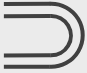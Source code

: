 <mxfile version="25.0.1">
  <diagram name="第 1 页" id="ewl9boTtj5eG1xmZE2dz">
    <mxGraphModel dx="292" dy="186" grid="1" gridSize="3.937" guides="1" tooltips="1" connect="1" arrows="1" fold="1" page="1" pageScale="1" pageWidth="48" pageHeight="48" background="#EBEBEB" math="0" shadow="0">
      <root>
        <mxCell id="0" />
        <mxCell id="1" parent="0" />
        <mxCell id="fynwp63BMtUVv1NS4_NJ-11" value="" style="endArrow=none;html=1;rounded=0;strokeWidth=2;strokeColor=#404040;exitX=0.494;exitY=0.001;exitDx=0;exitDy=0;exitPerimeter=0;" parent="1" edge="1">
          <mxGeometry width="50" height="50" relative="1" as="geometry">
            <mxPoint x="27.246" y="7.871" as="sourcePoint" />
            <mxPoint x="3.94" y="7.97" as="targetPoint" />
          </mxGeometry>
        </mxCell>
        <mxCell id="fynwp63BMtUVv1NS4_NJ-14" value="" style="endArrow=none;html=1;rounded=0;strokeWidth=2;strokeColor=#404040;exitX=0.494;exitY=0.001;exitDx=0;exitDy=0;exitPerimeter=0;" parent="1" edge="1">
          <mxGeometry width="50" height="50" relative="1" as="geometry">
            <mxPoint x="26.937" y="39.367" as="sourcePoint" />
            <mxPoint x="3.937" y="39.367" as="targetPoint" />
          </mxGeometry>
        </mxCell>
        <mxCell id="fynwp63BMtUVv1NS4_NJ-16" value="" style="verticalLabelPosition=bottom;verticalAlign=top;html=1;shape=mxgraph.basic.arc;startAngle=0.992;endAngle=0.508;strokeColor=#404040;strokeWidth=2;" parent="1" vertex="1">
          <mxGeometry x="11.87" y="7.87" width="31.49" height="31.5" as="geometry" />
        </mxCell>
        <mxCell id="fynwp63BMtUVv1NS4_NJ-18" value="" style="verticalLabelPosition=bottom;verticalAlign=top;html=1;shape=mxgraph.basic.arc;startAngle=0.992;endAngle=0.508;strokeColor=#404040;strokeWidth=2;" parent="1" vertex="1">
          <mxGeometry x="17.77" y="14" width="19.69" height="19.68" as="geometry" />
        </mxCell>
        <mxCell id="fynwp63BMtUVv1NS4_NJ-19" value="" style="endArrow=none;html=1;rounded=0;strokeWidth=2;strokeColor=#404040;exitX=0.494;exitY=0.001;exitDx=0;exitDy=0;exitPerimeter=0;" parent="1" edge="1">
          <mxGeometry width="50" height="50" relative="1" as="geometry">
            <mxPoint x="27.243" y="13.998" as="sourcePoint" />
            <mxPoint x="3.937" y="14.097" as="targetPoint" />
          </mxGeometry>
        </mxCell>
        <mxCell id="fynwp63BMtUVv1NS4_NJ-20" value="" style="endArrow=none;html=1;rounded=0;strokeWidth=2;strokeColor=#404040;exitX=0.494;exitY=0.001;exitDx=0;exitDy=0;exitPerimeter=0;" parent="1" edge="1">
          <mxGeometry width="50" height="50" relative="1" as="geometry">
            <mxPoint x="27.24" y="33.675" as="sourcePoint" />
            <mxPoint x="3.934" y="33.774" as="targetPoint" />
          </mxGeometry>
        </mxCell>
      </root>
    </mxGraphModel>
  </diagram>
</mxfile>
